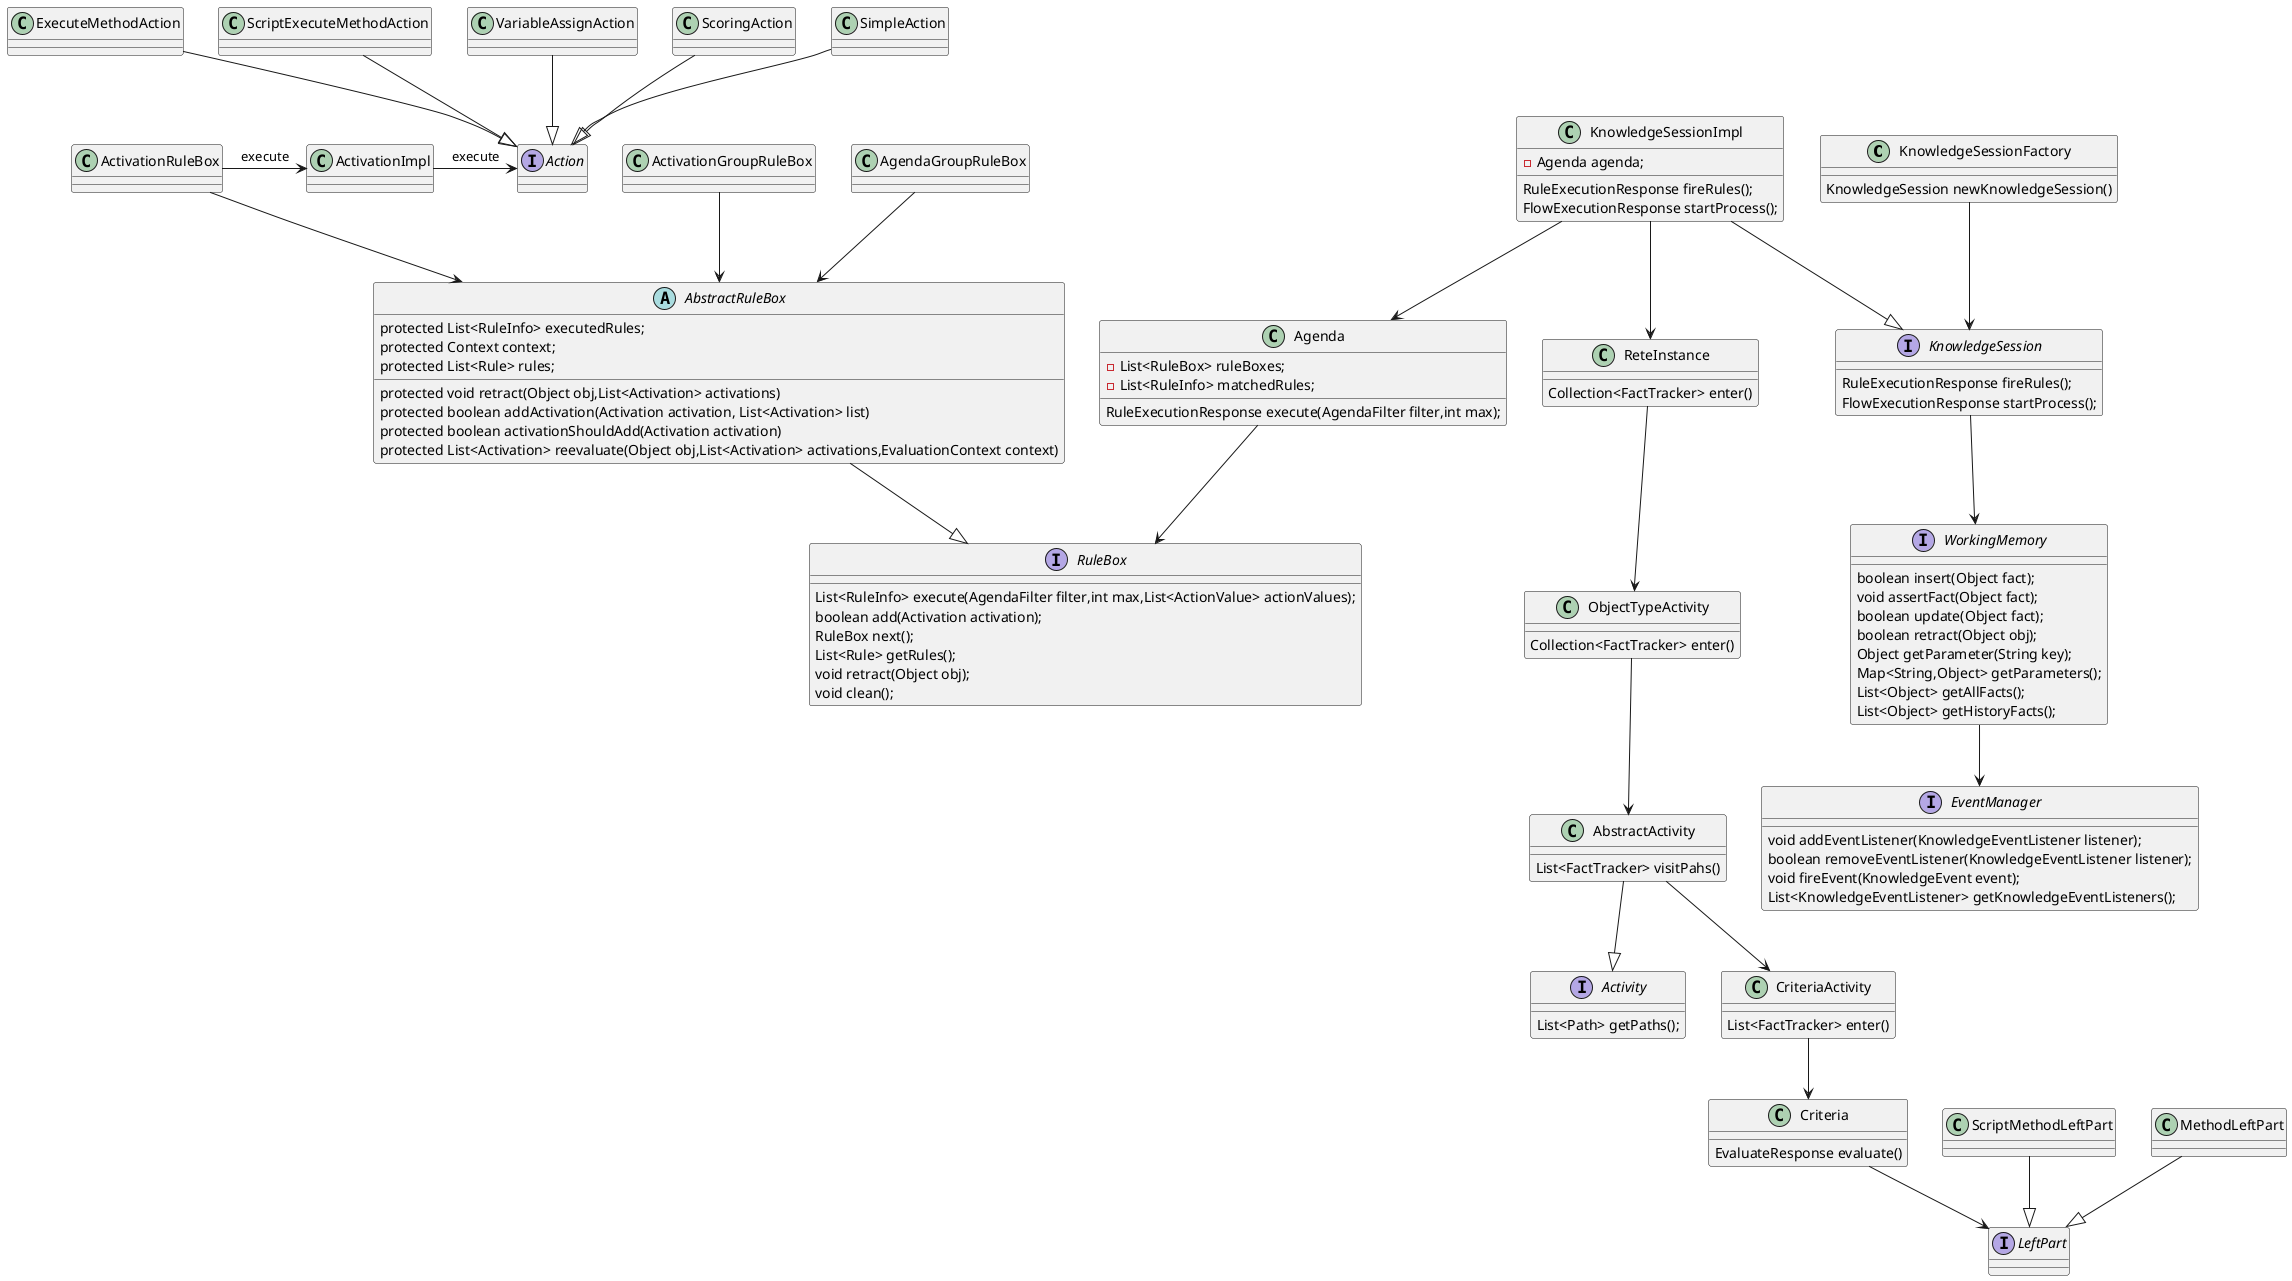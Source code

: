 @startuml
class KnowledgeSessionFactory{
  KnowledgeSession newKnowledgeSession()
}

interface EventManager{
    void addEventListener(KnowledgeEventListener listener);
	boolean removeEventListener(KnowledgeEventListener listener);
	void fireEvent(KnowledgeEvent event);
	List<KnowledgeEventListener> getKnowledgeEventListeners();
}

interface WorkingMemory{
    boolean insert(Object fact);
	void assertFact(Object fact);
	boolean update(Object fact);
	boolean retract(Object obj);
	Object getParameter(String key);
	Map<String,Object> getParameters();
	List<Object> getAllFacts();
	List<Object> getHistoryFacts();
}

interface KnowledgeSession{
    RuleExecutionResponse fireRules();
    FlowExecutionResponse startProcess();
}
class KnowledgeSessionImpl{
    - Agenda agenda;
    RuleExecutionResponse fireRules();
    FlowExecutionResponse startProcess();
}

class Agenda{
 - List<RuleBox> ruleBoxes;
 - List<RuleInfo> matchedRules;
 RuleExecutionResponse execute(AgendaFilter filter,int max);
}

interface RuleBox{
	List<RuleInfo> execute(AgendaFilter filter,int max,List<ActionValue> actionValues);
	boolean add(Activation activation);
	RuleBox next();
	List<Rule> getRules();
	void retract(Object obj);
	void clean();
}

Abstract class AbstractRuleBox{
    protected List<RuleInfo> executedRules;
	protected Context context;
	protected List<Rule> rules;

	protected void retract(Object obj,List<Activation> activations)
	protected boolean addActivation(Activation activation, List<Activation> list)
	protected boolean activationShouldAdd(Activation activation)
	protected List<Activation> reevaluate(Object obj,List<Activation> activations,EvaluationContext context)
}

class ActivationGroupRuleBox{

}
class ActivationRuleBox{

}

class AgendaGroupRuleBox{

}
''' todo '''
'''interface KnowledgeEvent{
'''    KnowledgeSession getKnowledgeSession();
'''}

class ActivationImpl{
}

interface Action{

}

class ExecuteMethodAction{
}


'''rete'''
class ReteInstance{
  Collection<FactTracker> enter()
}

class ObjectTypeActivity{
    Collection<FactTracker> enter()
}

class AbstractActivity{
  List<FactTracker> visitPahs()
}

interface Activity{
  List<Path> getPaths();
}

class CriteriaActivity{
 List<FactTracker> enter()
}

class Criteria{
   EvaluateResponse evaluate()
}

interface LeftPart{
}

class ScriptMethodLeftPart{
}

KnowledgeSessionFactory --> KnowledgeSession
WorkingMemory -->EventManager
KnowledgeSession-->WorkingMemory
KnowledgeSessionImpl --|> KnowledgeSession
KnowledgeSessionImpl-->Agenda
KnowledgeSessionImpl-->ReteInstance

Agenda-->RuleBox
AbstractRuleBox --|> RuleBox

ActivationGroupRuleBox --> AbstractRuleBox
ActivationRuleBox --> AbstractRuleBox
AgendaGroupRuleBox --> AbstractRuleBox

ActivationRuleBox->ActivationImpl :execute


ActivationImpl->Action :execute
'''action 实现类'''
ExecuteMethodAction --|> Action
ScriptExecuteMethodAction --|> Action
VariableAssignAction --|> Action
ScoringAction --|> Action
SimpleAction --|> Action
'''rete'''
ReteInstance -->ObjectTypeActivity
ObjectTypeActivity -->AbstractActivity
AbstractActivity --|>  Activity
AbstractActivity-->CriteriaActivity
CriteriaActivity --> Criteria

Criteria --> LeftPart
ScriptMethodLeftPart --|> LeftPart
MethodLeftPart --|> LeftPart
@enduml